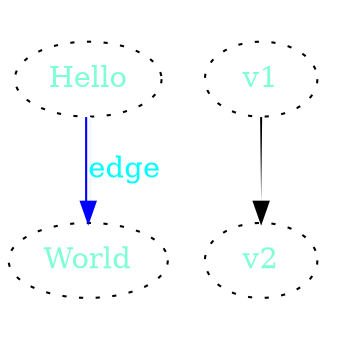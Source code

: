 digraph G{
  node [fontcolor=aquamarine, style="dotted"];
  Hello -> World [label="edge", fontcolor="aqua", color="blue:aliceblue"];

  subgraph cluster_0 {
    style="striped";
    v1 -> v2 [style="tapered"];

    style = "invis";
  }

  // graph [style=""];
  // node [style="dotted"];
}
